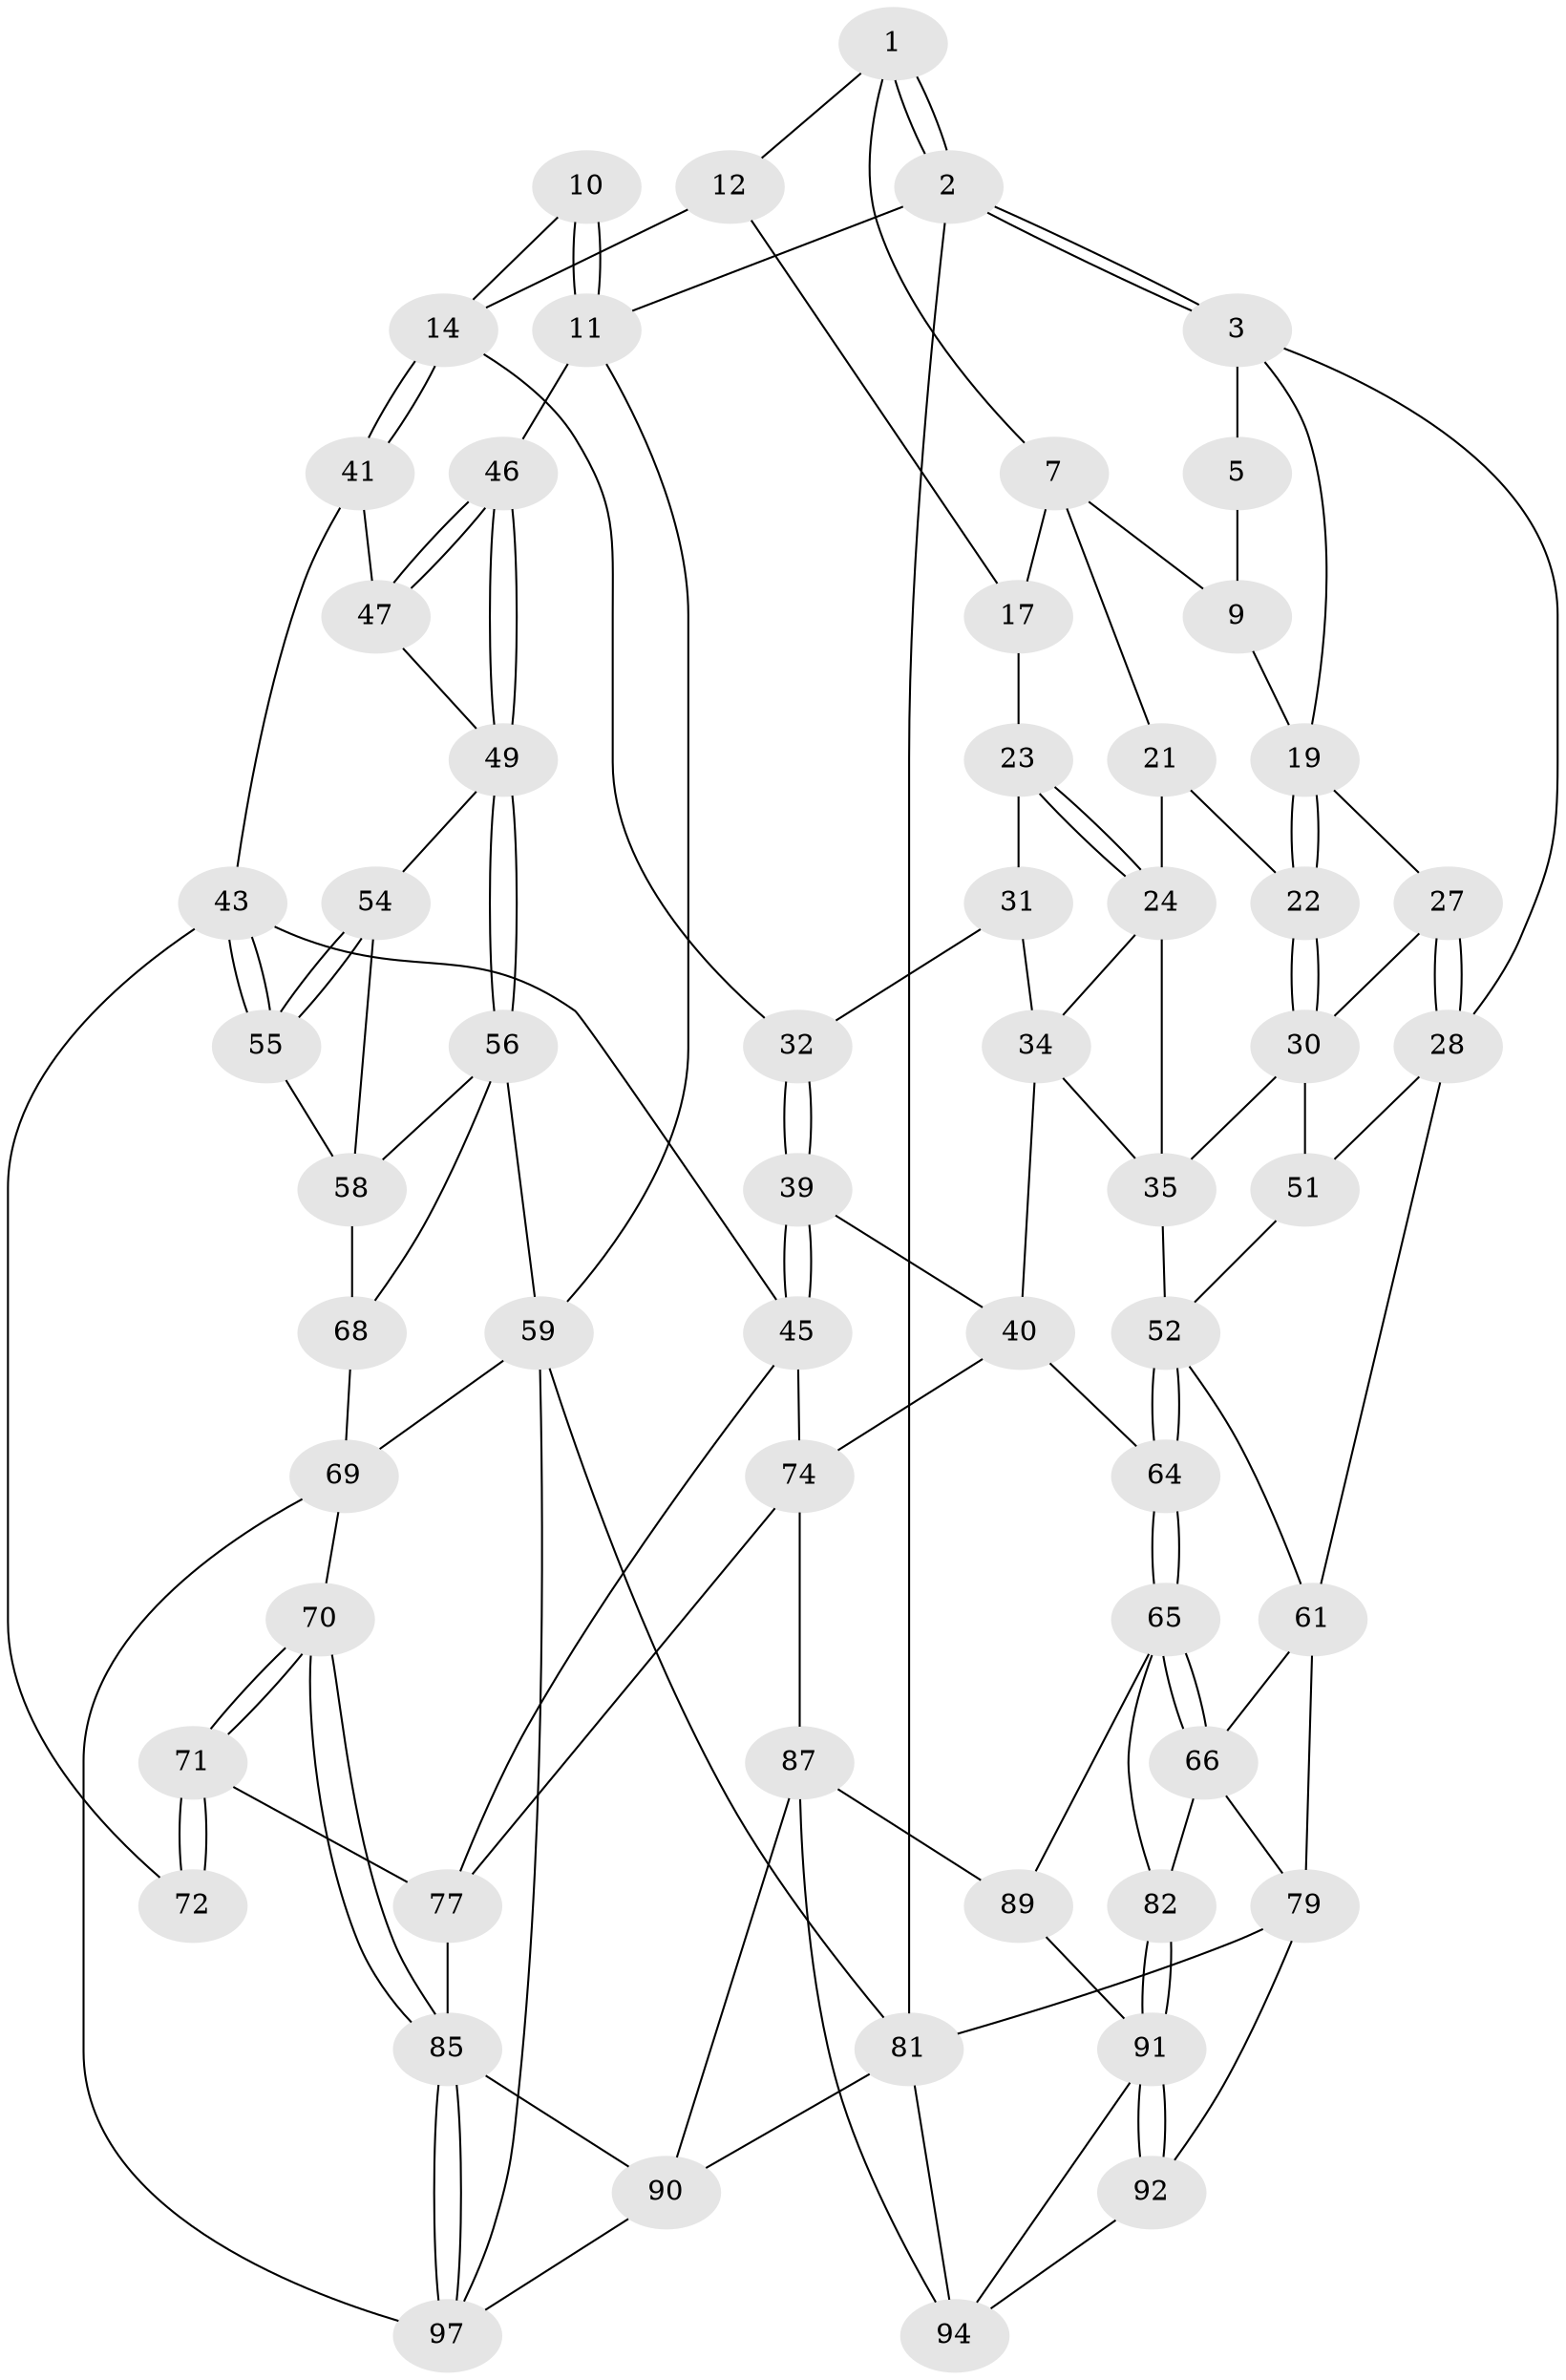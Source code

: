 // Generated by graph-tools (version 1.1) at 2025/52/02/27/25 19:52:41]
// undirected, 60 vertices, 130 edges
graph export_dot {
graph [start="1"]
  node [color=gray90,style=filled];
  1 [pos="+0.2713190224950263+0",super="+6"];
  2 [pos="+0+0"];
  3 [pos="+0+0",super="+4"];
  5 [pos="+0.21633657357221675+0"];
  7 [pos="+0.4038197974402147+0.10020662607590924",super="+8"];
  9 [pos="+0.22140890071033809+0.05932175499617632"];
  10 [pos="+0.7898729239561882+0",super="+13"];
  11 [pos="+1+0",super="+26"];
  12 [pos="+0.47420136968844123+0",super="+16"];
  14 [pos="+0.7134665012644336+0.18976941253808594",super="+15"];
  17 [pos="+0.6346634666289277+0.12192657757082308",super="+18"];
  19 [pos="+0.1973094996995174+0.12183158571665834",super="+20"];
  21 [pos="+0.2714137140041676+0.20691597284732657"];
  22 [pos="+0.2577043994805211+0.21087670774762382"];
  23 [pos="+0.4386121327719087+0.17250045425598975"];
  24 [pos="+0.4140898636389545+0.25429935988528457",super="+25"];
  27 [pos="+0.01610427014058559+0.25964482865227667"];
  28 [pos="+0+0.29894417387713496",super="+29"];
  30 [pos="+0.22365271027548406+0.2633787688520279",super="+36"];
  31 [pos="+0.4855457056947656+0.19541573991866662",super="+33"];
  32 [pos="+0.6745085928488861+0.21342584281383356"];
  34 [pos="+0.5083860006415198+0.2938900277083221",super="+37"];
  35 [pos="+0.3780070676999868+0.33329785562733844",super="+38"];
  39 [pos="+0.5742909058503883+0.47345737536729227"];
  40 [pos="+0.5218915515451694+0.4769537019176638",super="+67"];
  41 [pos="+0.7163824734478089+0.1928912404145357",super="+42"];
  43 [pos="+0.7556702543019064+0.49124693577823025",super="+44"];
  45 [pos="+0.6812349515205371+0.5162317477540997",super="+73"];
  46 [pos="+1+0.13850753678339944"];
  47 [pos="+0.9589313081397088+0.27927033760763",super="+48"];
  49 [pos="+1+0.5807931554747977",super="+50"];
  51 [pos="+0.21952158372601105+0.4399526495204763"];
  52 [pos="+0.2723385021188703+0.49284135497270176",super="+53"];
  54 [pos="+0.8897672570848415+0.4713601244386395"];
  55 [pos="+0.7926167073143956+0.5063724249959792"];
  56 [pos="+1+0.6607579985610027",super="+57"];
  58 [pos="+0.9475012698785336+0.5479979135183943",super="+63"];
  59 [pos="+1+1",super="+60"];
  61 [pos="+0.049076066381519415+0.5794609838870692",super="+62"];
  64 [pos="+0.2849219693386226+0.6607678447675331"];
  65 [pos="+0.2819699776086529+0.6696795117955138",super="+83"];
  66 [pos="+0.07443647789517907+0.6032565816983757",super="+78"];
  68 [pos="+0.9344378735983858+0.7306264935563735"];
  69 [pos="+0.9174208166588089+0.7432502253375642",super="+96"];
  70 [pos="+0.9159203431032402+0.7438882395449529"];
  71 [pos="+0.8316455557705096+0.7199759174868129",super="+76"];
  72 [pos="+0.7351309316429125+0.5909503892371514"];
  74 [pos="+0.591253496987529+0.716170958291056",super="+75"];
  77 [pos="+0.7173096252827159+0.722400058492553",super="+84"];
  79 [pos="+0+0.933033273566477",super="+80"];
  81 [pos="+0+1",super="+98"];
  82 [pos="+0.10952011091685526+0.7534165379641368"];
  85 [pos="+0.761645516357702+0.9281448836116922",super="+86"];
  87 [pos="+0.4762388316194961+0.8074291260615418",super="+88"];
  89 [pos="+0.34626566321646224+0.8077400760394822"];
  90 [pos="+0.5650717366846597+0.8594493068428976",super="+99"];
  91 [pos="+0.09475969226666142+0.792597228192258",super="+93"];
  92 [pos="+0.030089601727734533+0.8410954304781275"];
  94 [pos="+0.15101921651182187+0.8735619640550092",super="+95"];
  97 [pos="+0.8226614871985456+1",super="+100"];
  1 -- 2;
  1 -- 2;
  1 -- 12;
  1 -- 7;
  2 -- 3;
  2 -- 3;
  2 -- 11;
  2 -- 81;
  3 -- 28;
  3 -- 5;
  3 -- 19;
  5 -- 9;
  7 -- 9;
  7 -- 21;
  7 -- 17;
  9 -- 19;
  10 -- 11 [weight=2];
  10 -- 11;
  10 -- 14;
  11 -- 59;
  11 -- 46;
  12 -- 17;
  12 -- 14;
  14 -- 41;
  14 -- 41;
  14 -- 32;
  17 -- 23;
  19 -- 22;
  19 -- 22;
  19 -- 27;
  21 -- 22;
  21 -- 24;
  22 -- 30;
  22 -- 30;
  23 -- 24;
  23 -- 24;
  23 -- 31;
  24 -- 34;
  24 -- 35;
  27 -- 28;
  27 -- 28;
  27 -- 30;
  28 -- 51;
  28 -- 61;
  30 -- 51;
  30 -- 35;
  31 -- 32;
  31 -- 34;
  32 -- 39;
  32 -- 39;
  34 -- 40;
  34 -- 35;
  35 -- 52;
  39 -- 40;
  39 -- 45;
  39 -- 45;
  40 -- 64;
  40 -- 74;
  41 -- 47 [weight=2];
  41 -- 43;
  43 -- 55;
  43 -- 55;
  43 -- 72;
  43 -- 45;
  45 -- 74;
  45 -- 77;
  46 -- 47;
  46 -- 47;
  46 -- 49;
  46 -- 49;
  47 -- 49;
  49 -- 56;
  49 -- 56;
  49 -- 54;
  51 -- 52;
  52 -- 64;
  52 -- 64;
  52 -- 61;
  54 -- 55;
  54 -- 55;
  54 -- 58;
  55 -- 58;
  56 -- 59;
  56 -- 58;
  56 -- 68;
  58 -- 68;
  59 -- 81;
  59 -- 69;
  59 -- 97;
  61 -- 66;
  61 -- 79;
  64 -- 65;
  64 -- 65;
  65 -- 66;
  65 -- 66;
  65 -- 89;
  65 -- 82;
  66 -- 82;
  66 -- 79;
  68 -- 69;
  69 -- 70;
  69 -- 97;
  70 -- 71;
  70 -- 71;
  70 -- 85;
  70 -- 85;
  71 -- 72 [weight=2];
  71 -- 72;
  71 -- 77;
  74 -- 87;
  74 -- 77;
  77 -- 85;
  79 -- 81;
  79 -- 92;
  81 -- 94;
  81 -- 90;
  82 -- 91;
  82 -- 91;
  85 -- 97;
  85 -- 97;
  85 -- 90;
  87 -- 90;
  87 -- 89;
  87 -- 94;
  89 -- 91;
  90 -- 97;
  91 -- 92;
  91 -- 92;
  91 -- 94;
  92 -- 94;
}

